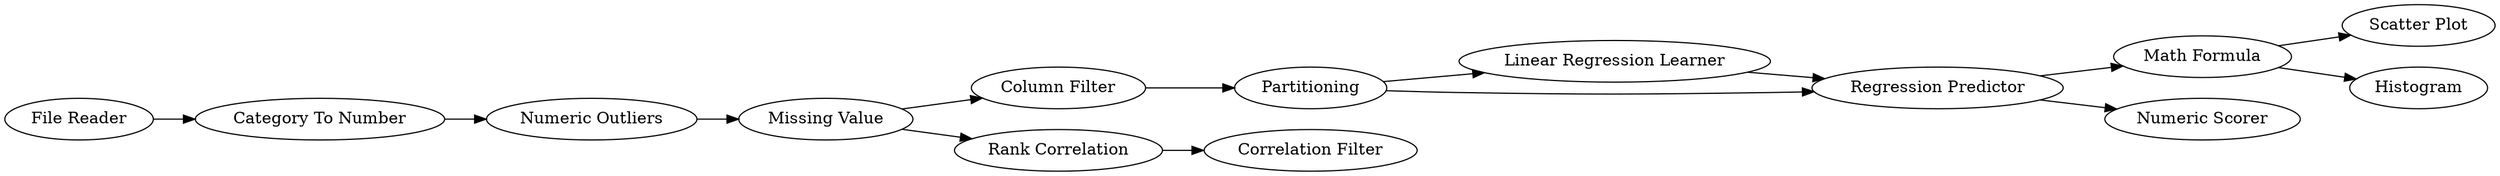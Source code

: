 digraph {
	68 -> 69
	61 -> 62
	66 -> 67
	60 -> 61
	57 -> 58
	67 -> 69
	69 -> 70
	67 -> 68
	62 -> 63
	69 -> 57
	64 -> 65
	63 -> 66
	63 -> 64
	57 -> 59
	64 [label="Rank Correlation"]
	57 [label="Math Formula"]
	62 [label="Numeric Outliers"]
	66 [label="Column Filter"]
	70 [label="Numeric Scorer"]
	68 [label="Linear Regression Learner"]
	65 [label="Correlation Filter"]
	67 [label=Partitioning]
	69 [label="Regression Predictor"]
	58 [label="Scatter Plot"]
	61 [label="Category To Number"]
	63 [label="Missing Value"]
	60 [label="File Reader"]
	59 [label=Histogram]
	rankdir=LR
}
